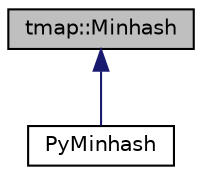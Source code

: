 digraph "tmap::Minhash"
{
  edge [fontname="Helvetica",fontsize="10",labelfontname="Helvetica",labelfontsize="10"];
  node [fontname="Helvetica",fontsize="10",shape=record];
  Node0 [label="tmap::Minhash",height=0.2,width=0.4,color="black", fillcolor="grey75", style="filled", fontcolor="black"];
  Node0 -> Node1 [dir="back",color="midnightblue",fontsize="10",style="solid"];
  Node1 [label="PyMinhash",height=0.2,width=0.4,color="black", fillcolor="white", style="filled",URL="$classPyMinhash.html"];
}

